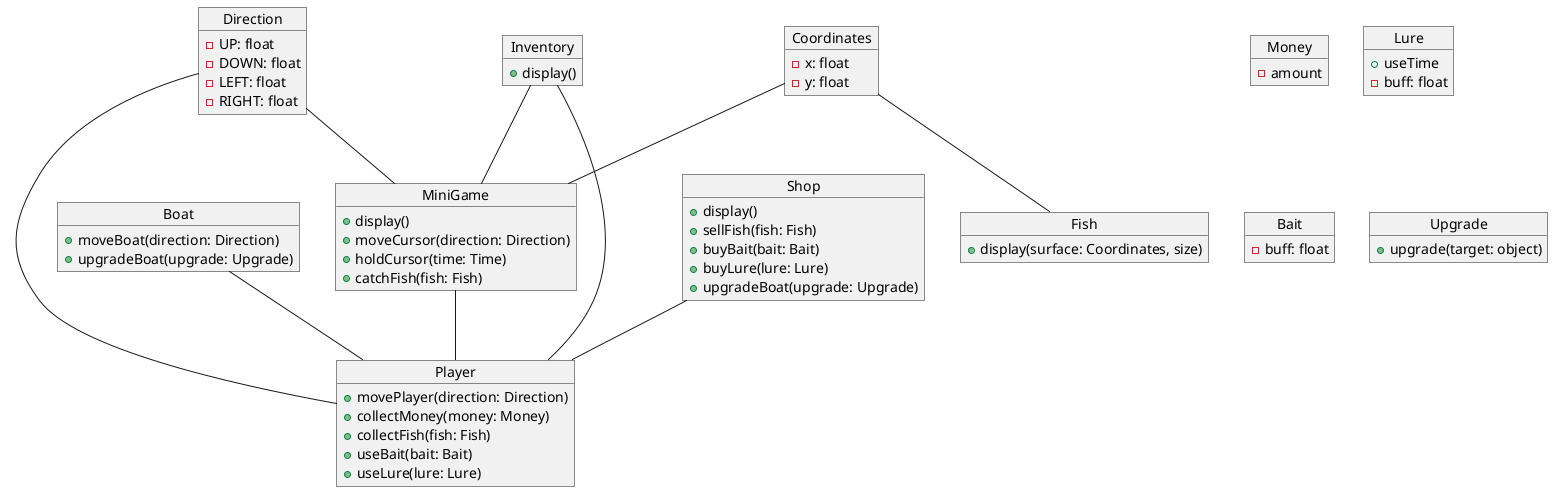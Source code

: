 @startuml Диаграмма объектов
object Player {
  + movePlayer(direction: Direction)
  + collectMoney(money: Money)
  + collectFish(fish: Fish)
  + useBait(bait: Bait)
  + useLure(lure: Lure)
}

object Boat {
  + moveBoat(direction: Direction)
  + upgradeBoat(upgrade: Upgrade)
}

object MiniGame {
  + display()
  + moveCursor(direction: Direction)
  + holdCursor(time: Time)
  + catchFish(fish: Fish)
}

object Shop {
  + display()
  + sellFish(fish: Fish)
  + buyBait(bait: Bait)
  + buyLure(lure: Lure)
  + upgradeBoat(upgrade: Upgrade)
}

object Inventory {
  + display()
}

object Money {
    - amount
}

object Fish {
  + display(surface: Coordinates, size)
}

object Lure {
  + useTime
  - buff: float
}

object Bait {
  - buff: float
}

object Upgrade {
  + upgrade(target: object)
}

object Coordinates {
  - x: float
  - y: float
}

object Direction {
  - UP: float
  - DOWN: float
  - LEFT: float
  - RIGHT: float
}

Player -up- Boat
Player -up- MiniGame
MiniGame -up- Inventory
Player -up- Shop
Player -up- Inventory
Fish -up- Coordinates
MiniGame -up- Coordinates
Player -up- Direction
MiniGame -up- Direction

@enduml